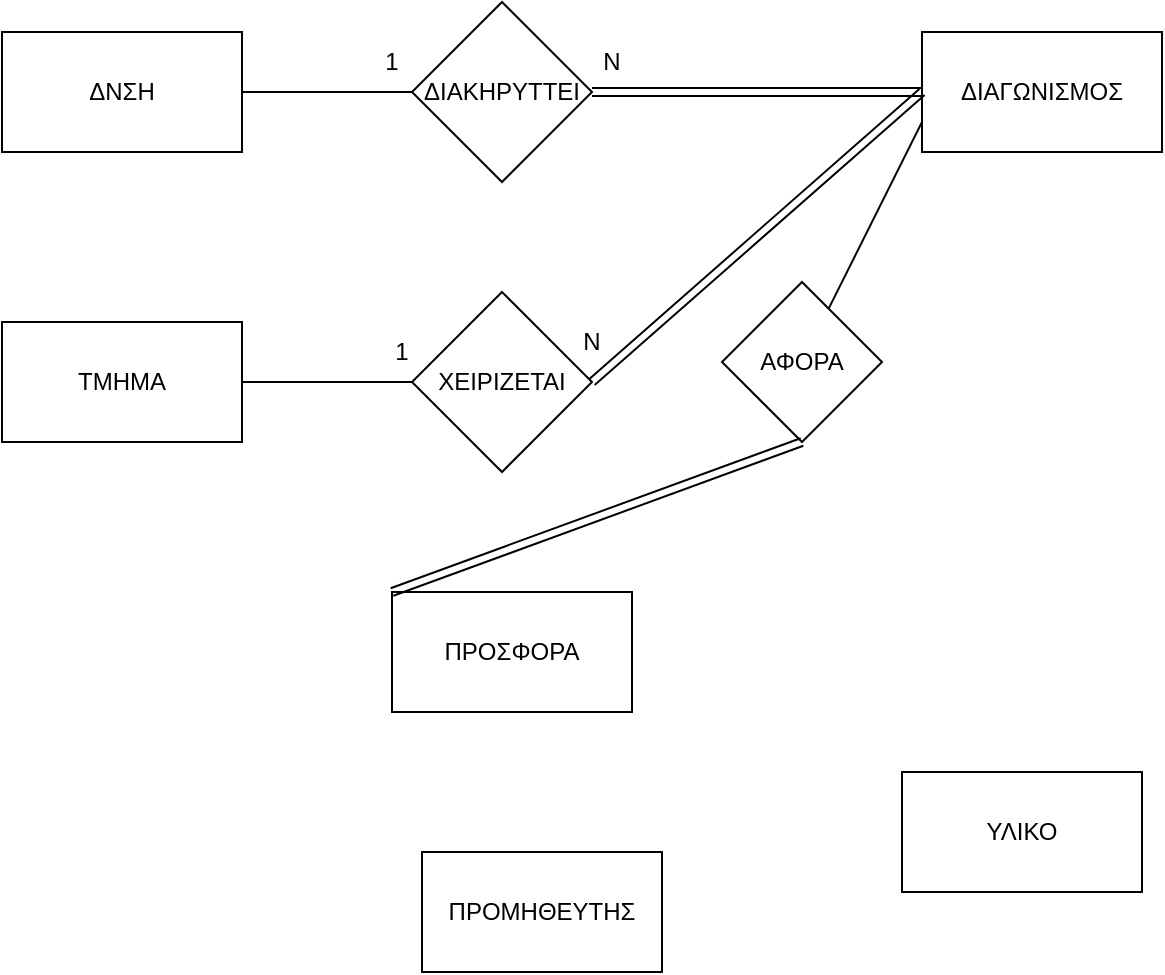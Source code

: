 <mxfile version="22.1.11" type="github">
  <diagram name="Page-1" id="cTmzrKwprIKfupE5Uf7l">
    <mxGraphModel dx="1114" dy="616" grid="1" gridSize="10" guides="1" tooltips="1" connect="1" arrows="1" fold="1" page="1" pageScale="1" pageWidth="850" pageHeight="1100" math="0" shadow="0">
      <root>
        <mxCell id="0" />
        <mxCell id="1" parent="0" />
        <mxCell id="Dc9fksgCGq1wtpY72oV7-1" value="ΔΝΣΗ" style="rounded=0;whiteSpace=wrap;html=1;" vertex="1" parent="1">
          <mxGeometry x="130" y="60" width="120" height="60" as="geometry" />
        </mxCell>
        <mxCell id="Dc9fksgCGq1wtpY72oV7-2" value="ΔΙΑΓΩΝΙΣΜΟΣ" style="rounded=0;whiteSpace=wrap;html=1;" vertex="1" parent="1">
          <mxGeometry x="590" y="60" width="120" height="60" as="geometry" />
        </mxCell>
        <mxCell id="Dc9fksgCGq1wtpY72oV7-3" value="ΠΡΟΣΦΟΡΑ" style="rounded=0;whiteSpace=wrap;html=1;" vertex="1" parent="1">
          <mxGeometry x="325" y="340" width="120" height="60" as="geometry" />
        </mxCell>
        <mxCell id="Dc9fksgCGq1wtpY72oV7-4" value="ΠΡΟΜΗΘΕΥΤΗΣ" style="rounded=0;whiteSpace=wrap;html=1;" vertex="1" parent="1">
          <mxGeometry x="340" y="470" width="120" height="60" as="geometry" />
        </mxCell>
        <mxCell id="Dc9fksgCGq1wtpY72oV7-5" value="ΤΜΗΜΑ" style="rounded=0;whiteSpace=wrap;html=1;" vertex="1" parent="1">
          <mxGeometry x="130" y="205" width="120" height="60" as="geometry" />
        </mxCell>
        <mxCell id="Dc9fksgCGq1wtpY72oV7-6" value="ΥΛΙΚΟ" style="rounded=0;whiteSpace=wrap;html=1;" vertex="1" parent="1">
          <mxGeometry x="580" y="430" width="120" height="60" as="geometry" />
        </mxCell>
        <mxCell id="Dc9fksgCGq1wtpY72oV7-8" value="ΔΙΑΚΗΡΥΤΤΕΙ" style="rhombus;whiteSpace=wrap;html=1;" vertex="1" parent="1">
          <mxGeometry x="335" y="45" width="90" height="90" as="geometry" />
        </mxCell>
        <mxCell id="Dc9fksgCGq1wtpY72oV7-9" value="" style="shape=link;html=1;rounded=0;exitX=1;exitY=0.5;exitDx=0;exitDy=0;entryX=0;entryY=0.5;entryDx=0;entryDy=0;" edge="1" parent="1" source="Dc9fksgCGq1wtpY72oV7-8" target="Dc9fksgCGq1wtpY72oV7-2">
          <mxGeometry width="100" relative="1" as="geometry">
            <mxPoint x="370" y="320" as="sourcePoint" />
            <mxPoint x="470" y="320" as="targetPoint" />
            <Array as="points" />
          </mxGeometry>
        </mxCell>
        <mxCell id="Dc9fksgCGq1wtpY72oV7-12" value="" style="endArrow=none;html=1;rounded=0;exitX=1;exitY=0.5;exitDx=0;exitDy=0;entryX=0;entryY=0.5;entryDx=0;entryDy=0;" edge="1" parent="1" source="Dc9fksgCGq1wtpY72oV7-1" target="Dc9fksgCGq1wtpY72oV7-8">
          <mxGeometry width="50" height="50" relative="1" as="geometry">
            <mxPoint x="400" y="340" as="sourcePoint" />
            <mxPoint x="450" y="290" as="targetPoint" />
            <Array as="points">
              <mxPoint x="300" y="90" />
            </Array>
          </mxGeometry>
        </mxCell>
        <mxCell id="Dc9fksgCGq1wtpY72oV7-14" value="Ν" style="text;strokeColor=none;align=center;fillColor=none;html=1;verticalAlign=middle;whiteSpace=wrap;rounded=0;" vertex="1" parent="1">
          <mxGeometry x="425" y="60" width="20" height="30" as="geometry" />
        </mxCell>
        <mxCell id="Dc9fksgCGq1wtpY72oV7-15" value="1" style="text;strokeColor=none;align=center;fillColor=none;html=1;verticalAlign=middle;whiteSpace=wrap;rounded=0;" vertex="1" parent="1">
          <mxGeometry x="315" y="60" width="20" height="30" as="geometry" />
        </mxCell>
        <mxCell id="Dc9fksgCGq1wtpY72oV7-16" value="ΧΕΙΡΙΖΕΤΑΙ" style="rhombus;whiteSpace=wrap;html=1;" vertex="1" parent="1">
          <mxGeometry x="335" y="190" width="90" height="90" as="geometry" />
        </mxCell>
        <mxCell id="Dc9fksgCGq1wtpY72oV7-17" value="" style="shape=link;html=1;rounded=0;entryX=0;entryY=0.5;entryDx=0;entryDy=0;exitX=1;exitY=0.5;exitDx=0;exitDy=0;" edge="1" parent="1" source="Dc9fksgCGq1wtpY72oV7-16" target="Dc9fksgCGq1wtpY72oV7-2">
          <mxGeometry width="100" relative="1" as="geometry">
            <mxPoint x="420" y="235" as="sourcePoint" />
            <mxPoint x="470" y="320" as="targetPoint" />
          </mxGeometry>
        </mxCell>
        <mxCell id="Dc9fksgCGq1wtpY72oV7-18" value="" style="endArrow=none;html=1;rounded=0;exitX=1;exitY=0.5;exitDx=0;exitDy=0;entryX=0;entryY=0.5;entryDx=0;entryDy=0;" edge="1" parent="1" source="Dc9fksgCGq1wtpY72oV7-5" target="Dc9fksgCGq1wtpY72oV7-16">
          <mxGeometry width="50" height="50" relative="1" as="geometry">
            <mxPoint x="400" y="340" as="sourcePoint" />
            <mxPoint x="450" y="290" as="targetPoint" />
          </mxGeometry>
        </mxCell>
        <mxCell id="Dc9fksgCGq1wtpY72oV7-19" value="1" style="text;strokeColor=none;align=center;fillColor=none;html=1;verticalAlign=middle;whiteSpace=wrap;rounded=0;" vertex="1" parent="1">
          <mxGeometry x="320" y="205" width="20" height="30" as="geometry" />
        </mxCell>
        <mxCell id="Dc9fksgCGq1wtpY72oV7-20" value="Ν" style="text;strokeColor=none;align=center;fillColor=none;html=1;verticalAlign=middle;whiteSpace=wrap;rounded=0;" vertex="1" parent="1">
          <mxGeometry x="415" y="200" width="20" height="30" as="geometry" />
        </mxCell>
        <mxCell id="Dc9fksgCGq1wtpY72oV7-21" value="ΑΦΟΡΑ" style="rhombus;whiteSpace=wrap;html=1;" vertex="1" parent="1">
          <mxGeometry x="490" y="185" width="80" height="80" as="geometry" />
        </mxCell>
        <mxCell id="Dc9fksgCGq1wtpY72oV7-22" value="" style="shape=link;html=1;rounded=0;entryX=0;entryY=0;entryDx=0;entryDy=0;exitX=0.5;exitY=1;exitDx=0;exitDy=0;" edge="1" parent="1" source="Dc9fksgCGq1wtpY72oV7-21" target="Dc9fksgCGq1wtpY72oV7-3">
          <mxGeometry width="100" relative="1" as="geometry">
            <mxPoint x="370" y="320" as="sourcePoint" />
            <mxPoint x="470" y="320" as="targetPoint" />
            <Array as="points" />
          </mxGeometry>
        </mxCell>
        <mxCell id="Dc9fksgCGq1wtpY72oV7-23" value="" style="endArrow=none;html=1;rounded=0;exitX=0;exitY=0.75;exitDx=0;exitDy=0;" edge="1" parent="1" source="Dc9fksgCGq1wtpY72oV7-2" target="Dc9fksgCGq1wtpY72oV7-21">
          <mxGeometry width="50" height="50" relative="1" as="geometry">
            <mxPoint x="400" y="340" as="sourcePoint" />
            <mxPoint x="560" y="160" as="targetPoint" />
            <Array as="points" />
          </mxGeometry>
        </mxCell>
      </root>
    </mxGraphModel>
  </diagram>
</mxfile>
